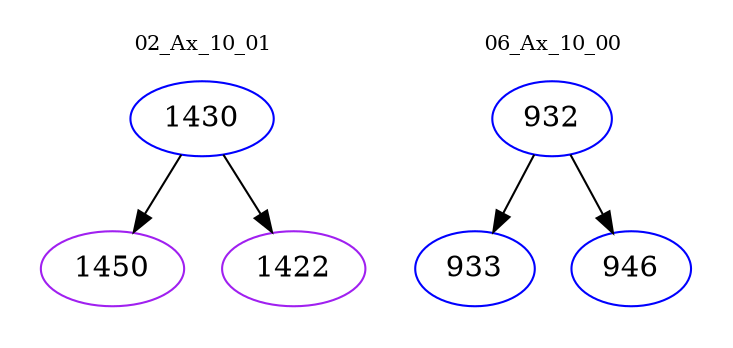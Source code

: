 digraph{
subgraph cluster_0 {
color = white
label = "02_Ax_10_01";
fontsize=10;
T0_1430 [label="1430", color="blue"]
T0_1430 -> T0_1450 [color="black"]
T0_1450 [label="1450", color="purple"]
T0_1430 -> T0_1422 [color="black"]
T0_1422 [label="1422", color="purple"]
}
subgraph cluster_1 {
color = white
label = "06_Ax_10_00";
fontsize=10;
T1_932 [label="932", color="blue"]
T1_932 -> T1_933 [color="black"]
T1_933 [label="933", color="blue"]
T1_932 -> T1_946 [color="black"]
T1_946 [label="946", color="blue"]
}
}

